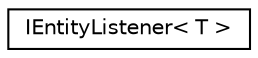digraph G
{
  edge [fontname="Helvetica",fontsize="10",labelfontname="Helvetica",labelfontsize="10"];
  node [fontname="Helvetica",fontsize="10",shape=record];
  rankdir="LR";
  Node1 [label="IEntityListener\< T \>",height=0.2,width=0.4,color="black", fillcolor="white", style="filled",URL="$class_i_entity_listener.html"];
}
